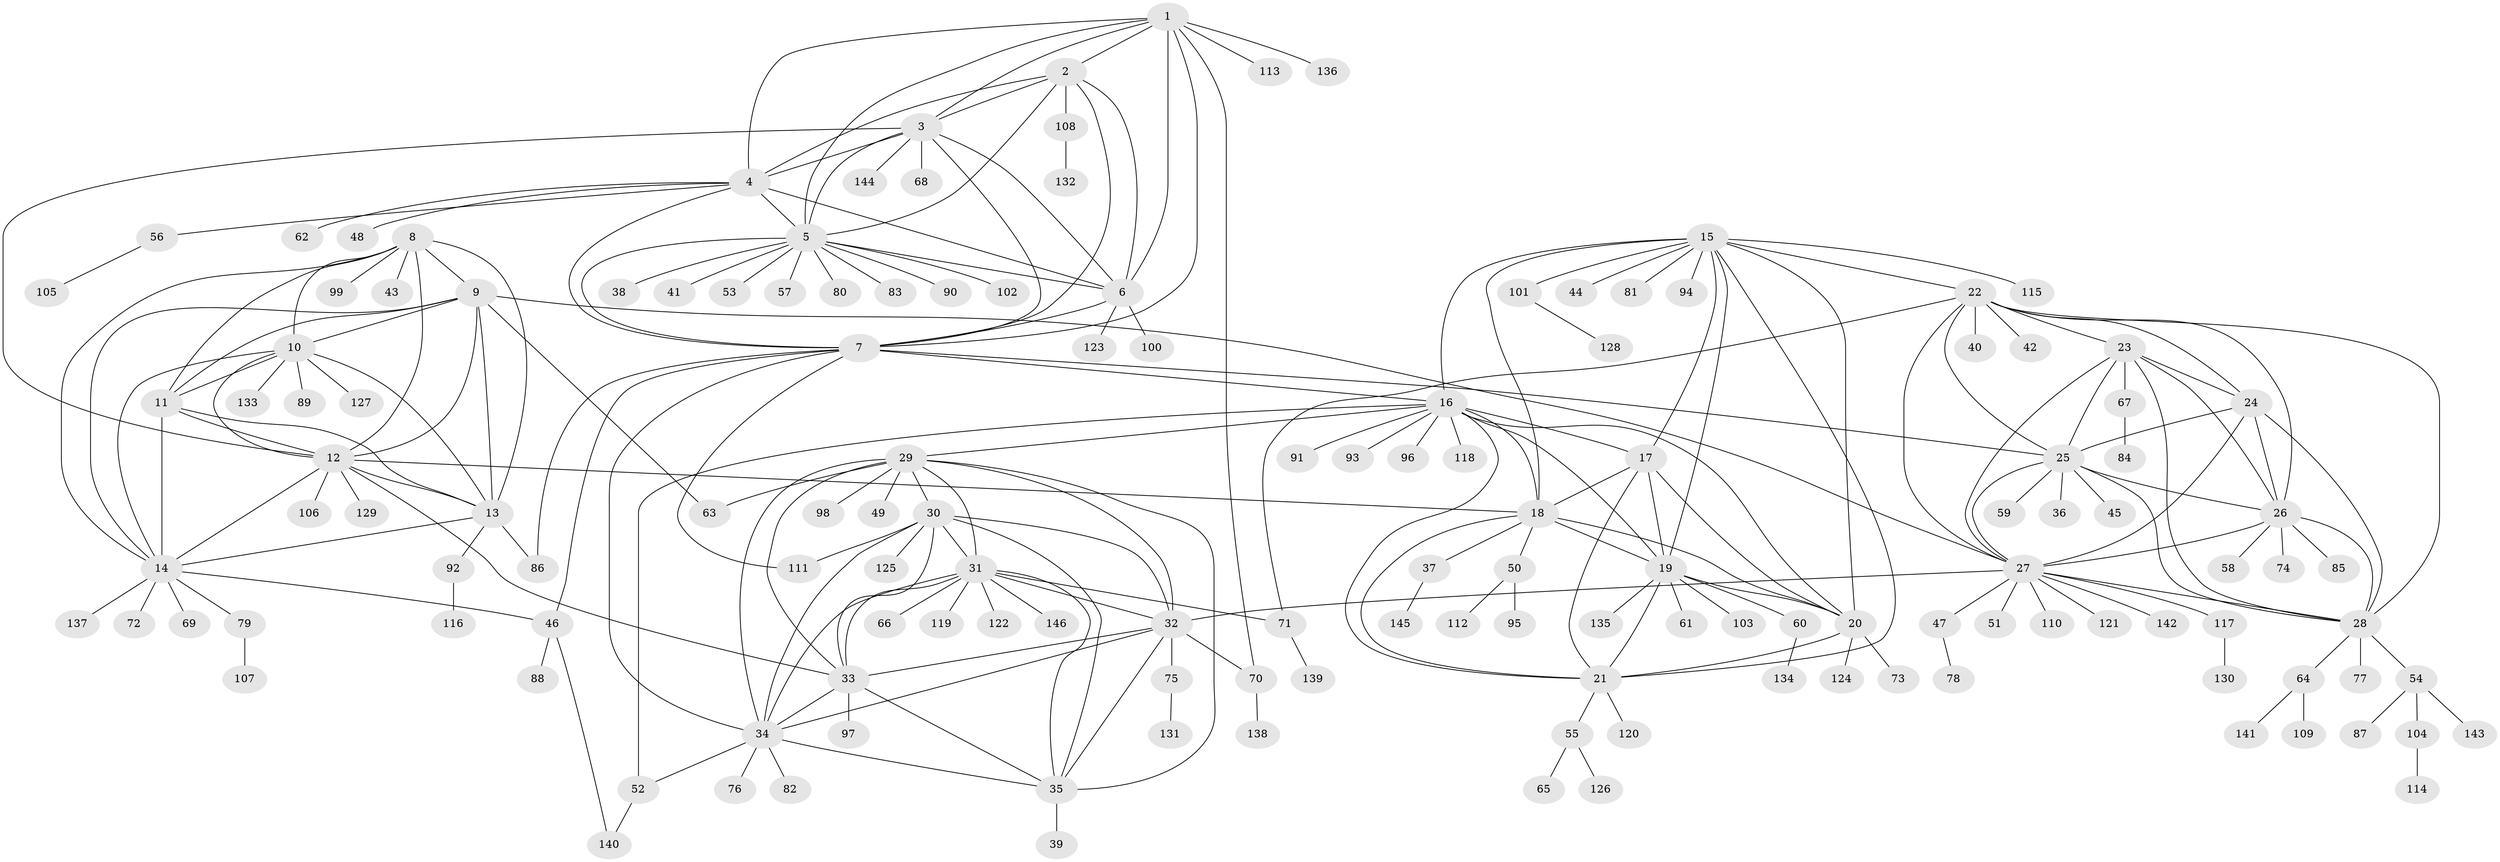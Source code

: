 // Generated by graph-tools (version 1.1) at 2025/55/03/09/25 04:55:33]
// undirected, 146 vertices, 234 edges
graph export_dot {
graph [start="1"]
  node [color=gray90,style=filled];
  1;
  2;
  3;
  4;
  5;
  6;
  7;
  8;
  9;
  10;
  11;
  12;
  13;
  14;
  15;
  16;
  17;
  18;
  19;
  20;
  21;
  22;
  23;
  24;
  25;
  26;
  27;
  28;
  29;
  30;
  31;
  32;
  33;
  34;
  35;
  36;
  37;
  38;
  39;
  40;
  41;
  42;
  43;
  44;
  45;
  46;
  47;
  48;
  49;
  50;
  51;
  52;
  53;
  54;
  55;
  56;
  57;
  58;
  59;
  60;
  61;
  62;
  63;
  64;
  65;
  66;
  67;
  68;
  69;
  70;
  71;
  72;
  73;
  74;
  75;
  76;
  77;
  78;
  79;
  80;
  81;
  82;
  83;
  84;
  85;
  86;
  87;
  88;
  89;
  90;
  91;
  92;
  93;
  94;
  95;
  96;
  97;
  98;
  99;
  100;
  101;
  102;
  103;
  104;
  105;
  106;
  107;
  108;
  109;
  110;
  111;
  112;
  113;
  114;
  115;
  116;
  117;
  118;
  119;
  120;
  121;
  122;
  123;
  124;
  125;
  126;
  127;
  128;
  129;
  130;
  131;
  132;
  133;
  134;
  135;
  136;
  137;
  138;
  139;
  140;
  141;
  142;
  143;
  144;
  145;
  146;
  1 -- 2;
  1 -- 3;
  1 -- 4;
  1 -- 5;
  1 -- 6;
  1 -- 7;
  1 -- 70;
  1 -- 113;
  1 -- 136;
  2 -- 3;
  2 -- 4;
  2 -- 5;
  2 -- 6;
  2 -- 7;
  2 -- 108;
  3 -- 4;
  3 -- 5;
  3 -- 6;
  3 -- 7;
  3 -- 12;
  3 -- 68;
  3 -- 144;
  4 -- 5;
  4 -- 6;
  4 -- 7;
  4 -- 48;
  4 -- 56;
  4 -- 62;
  5 -- 6;
  5 -- 7;
  5 -- 38;
  5 -- 41;
  5 -- 53;
  5 -- 57;
  5 -- 80;
  5 -- 83;
  5 -- 90;
  5 -- 102;
  6 -- 7;
  6 -- 100;
  6 -- 123;
  7 -- 16;
  7 -- 25;
  7 -- 34;
  7 -- 46;
  7 -- 86;
  7 -- 111;
  8 -- 9;
  8 -- 10;
  8 -- 11;
  8 -- 12;
  8 -- 13;
  8 -- 14;
  8 -- 43;
  8 -- 99;
  9 -- 10;
  9 -- 11;
  9 -- 12;
  9 -- 13;
  9 -- 14;
  9 -- 27;
  9 -- 63;
  10 -- 11;
  10 -- 12;
  10 -- 13;
  10 -- 14;
  10 -- 89;
  10 -- 127;
  10 -- 133;
  11 -- 12;
  11 -- 13;
  11 -- 14;
  12 -- 13;
  12 -- 14;
  12 -- 18;
  12 -- 33;
  12 -- 106;
  12 -- 129;
  13 -- 14;
  13 -- 86;
  13 -- 92;
  14 -- 46;
  14 -- 69;
  14 -- 72;
  14 -- 79;
  14 -- 137;
  15 -- 16;
  15 -- 17;
  15 -- 18;
  15 -- 19;
  15 -- 20;
  15 -- 21;
  15 -- 22;
  15 -- 44;
  15 -- 81;
  15 -- 94;
  15 -- 101;
  15 -- 115;
  16 -- 17;
  16 -- 18;
  16 -- 19;
  16 -- 20;
  16 -- 21;
  16 -- 29;
  16 -- 52;
  16 -- 91;
  16 -- 93;
  16 -- 96;
  16 -- 118;
  17 -- 18;
  17 -- 19;
  17 -- 20;
  17 -- 21;
  18 -- 19;
  18 -- 20;
  18 -- 21;
  18 -- 37;
  18 -- 50;
  19 -- 20;
  19 -- 21;
  19 -- 60;
  19 -- 61;
  19 -- 103;
  19 -- 135;
  20 -- 21;
  20 -- 73;
  20 -- 124;
  21 -- 55;
  21 -- 120;
  22 -- 23;
  22 -- 24;
  22 -- 25;
  22 -- 26;
  22 -- 27;
  22 -- 28;
  22 -- 40;
  22 -- 42;
  22 -- 71;
  23 -- 24;
  23 -- 25;
  23 -- 26;
  23 -- 27;
  23 -- 28;
  23 -- 67;
  24 -- 25;
  24 -- 26;
  24 -- 27;
  24 -- 28;
  25 -- 26;
  25 -- 27;
  25 -- 28;
  25 -- 36;
  25 -- 45;
  25 -- 59;
  26 -- 27;
  26 -- 28;
  26 -- 58;
  26 -- 74;
  26 -- 85;
  27 -- 28;
  27 -- 32;
  27 -- 47;
  27 -- 51;
  27 -- 110;
  27 -- 117;
  27 -- 121;
  27 -- 142;
  28 -- 54;
  28 -- 64;
  28 -- 77;
  29 -- 30;
  29 -- 31;
  29 -- 32;
  29 -- 33;
  29 -- 34;
  29 -- 35;
  29 -- 49;
  29 -- 63;
  29 -- 98;
  30 -- 31;
  30 -- 32;
  30 -- 33;
  30 -- 34;
  30 -- 35;
  30 -- 111;
  30 -- 125;
  31 -- 32;
  31 -- 33;
  31 -- 34;
  31 -- 35;
  31 -- 66;
  31 -- 71;
  31 -- 119;
  31 -- 122;
  31 -- 146;
  32 -- 33;
  32 -- 34;
  32 -- 35;
  32 -- 70;
  32 -- 75;
  33 -- 34;
  33 -- 35;
  33 -- 97;
  34 -- 35;
  34 -- 52;
  34 -- 76;
  34 -- 82;
  35 -- 39;
  37 -- 145;
  46 -- 88;
  46 -- 140;
  47 -- 78;
  50 -- 95;
  50 -- 112;
  52 -- 140;
  54 -- 87;
  54 -- 104;
  54 -- 143;
  55 -- 65;
  55 -- 126;
  56 -- 105;
  60 -- 134;
  64 -- 109;
  64 -- 141;
  67 -- 84;
  70 -- 138;
  71 -- 139;
  75 -- 131;
  79 -- 107;
  92 -- 116;
  101 -- 128;
  104 -- 114;
  108 -- 132;
  117 -- 130;
}
